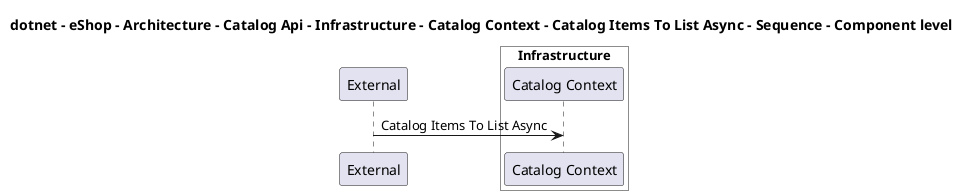 @startuml

title dotnet - eShop - Architecture - Catalog Api - Infrastructure - Catalog Context - Catalog Items To List Async - Sequence - Component level

participant "External" as C4InterFlow.SoftwareSystems.ExternalSystem

box "Catalog Api" #White
    
box "Infrastructure" #White
    participant "Catalog Context" as dotnet.eShop.Architecture.SoftwareSystems.CatalogApi.Containers.Infrastructure.Components.CatalogContext
end box

end box


C4InterFlow.SoftwareSystems.ExternalSystem -> dotnet.eShop.Architecture.SoftwareSystems.CatalogApi.Containers.Infrastructure.Components.CatalogContext : Catalog Items To List Async


@enduml

